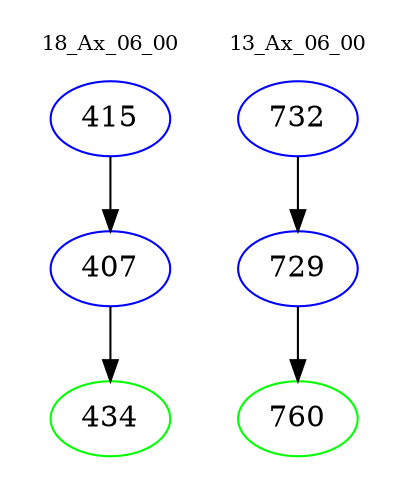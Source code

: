 digraph{
subgraph cluster_0 {
color = white
label = "18_Ax_06_00";
fontsize=10;
T0_415 [label="415", color="blue"]
T0_415 -> T0_407 [color="black"]
T0_407 [label="407", color="blue"]
T0_407 -> T0_434 [color="black"]
T0_434 [label="434", color="green"]
}
subgraph cluster_1 {
color = white
label = "13_Ax_06_00";
fontsize=10;
T1_732 [label="732", color="blue"]
T1_732 -> T1_729 [color="black"]
T1_729 [label="729", color="blue"]
T1_729 -> T1_760 [color="black"]
T1_760 [label="760", color="green"]
}
}

